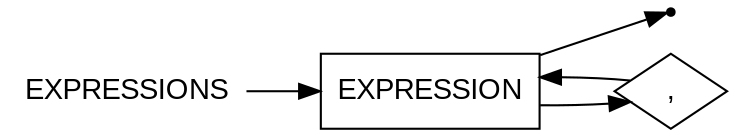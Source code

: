 digraph EXPRESSIONS {
  rankdir=LR;
  node [fontname="Arial"];
  start [label="EXPRESSIONS" shape=plaintext];
  end [label="" shape=point];
  A [label="EXPRESSION" shape=box];
  B [label="," shape=diamond];
  start -> A;
  A -> B;
  A -> end;
  B -> A;
}